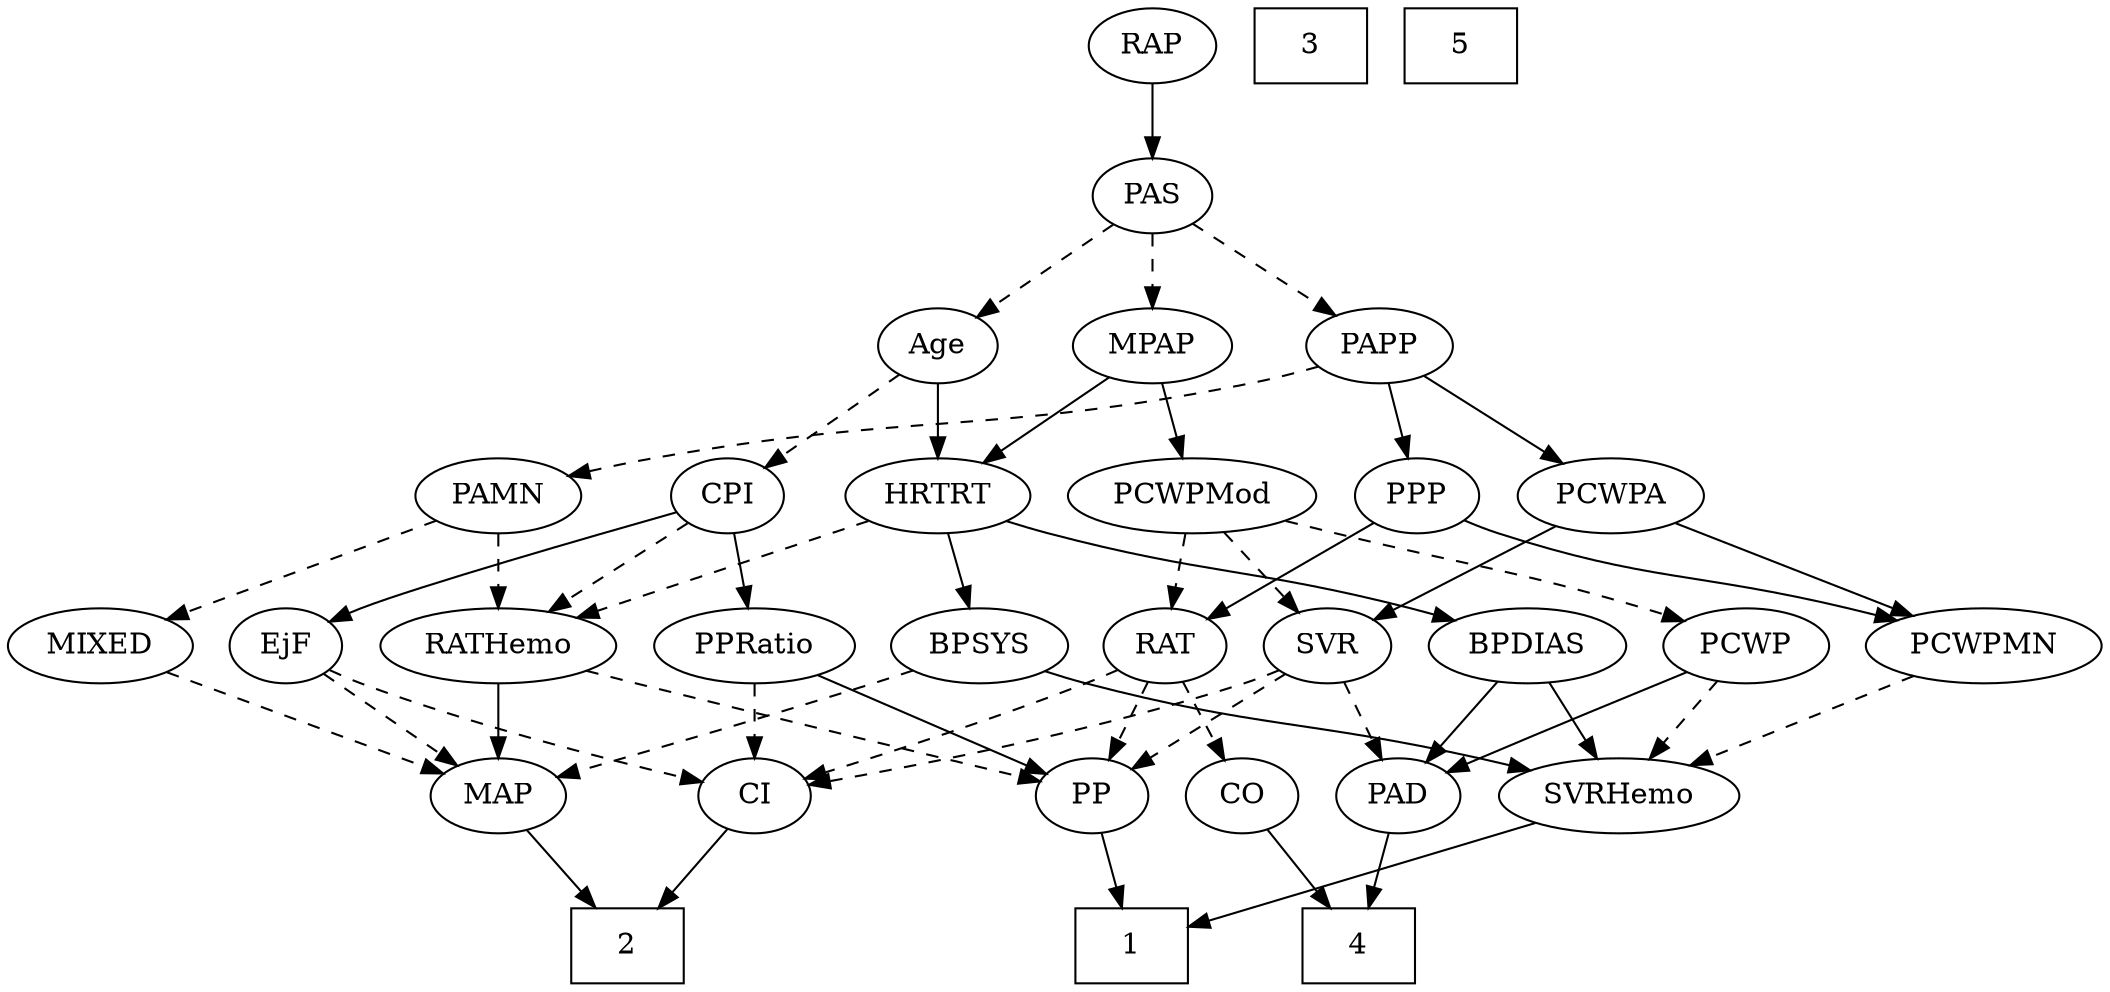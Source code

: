 strict digraph {
	graph [bb="0,0,913.34,468"];
	node [label="\N"];
	1	[height=0.5,
		pos="486.3,18",
		shape=box,
		width=0.75];
	2	[height=0.5,
		pos="273.3,18",
		shape=box,
		width=0.75];
	3	[height=0.5,
		pos="572.3,450",
		shape=box,
		width=0.75];
	4	[height=0.5,
		pos="595.3,18",
		shape=box,
		width=0.75];
	5	[height=0.5,
		pos="644.3,450",
		shape=box,
		width=0.75];
	Age	[height=0.5,
		pos="404.3,306",
		width=0.75];
	CPI	[height=0.5,
		pos="315.3,234",
		width=0.75];
	Age -> CPI	[pos="e,332.26,248.35 387.56,291.83 374.22,281.34 355.33,266.49 340.22,254.6",
		style=dashed];
	HRTRT	[height=0.5,
		pos="404.3,234",
		width=1.1013];
	Age -> HRTRT	[pos="e,404.3,252.1 404.3,287.7 404.3,279.98 404.3,270.71 404.3,262.11",
		style=solid];
	EjF	[height=0.5,
		pos="125.3,162",
		width=0.75];
	MAP	[height=0.5,
		pos="219.3,90",
		width=0.84854];
	EjF -> MAP	[pos="e,201.05,104.58 142.98,147.83 156.98,137.41 176.76,122.68 192.67,110.83",
		style=dashed];
	CI	[height=0.5,
		pos="326.3,90",
		width=0.75];
	EjF -> CI	[pos="e,301.9,97.754 146.42,150.47 151.25,148.21 156.41,145.93 161.3,144 205.68,126.48 258.4,110.33 292.09,100.57",
		style=dashed];
	RAP	[height=0.5,
		pos="499.3,450",
		width=0.77632];
	PAS	[height=0.5,
		pos="499.3,378",
		width=0.75];
	RAP -> PAS	[pos="e,499.3,396.1 499.3,431.7 499.3,423.98 499.3,414.71 499.3,406.11",
		style=solid];
	MIXED	[height=0.5,
		pos="40.296,162",
		width=1.1193];
	MIXED -> MAP	[pos="e,194.6,100.66 69.855,149.44 101.58,137.04 151.89,117.36 185.25,104.31",
		style=dashed];
	MPAP	[height=0.5,
		pos="499.3,306",
		width=0.97491];
	PCWPMod	[height=0.5,
		pos="514.3,234",
		width=1.4443];
	MPAP -> PCWPMod	[pos="e,510.59,252.28 502.93,288.05 504.6,280.26 506.62,270.82 508.49,262.08",
		style=solid];
	MPAP -> HRTRT	[pos="e,424.15,249.63 480.07,290.83 466.35,280.72 447.67,266.96 432.3,255.63",
		style=solid];
	BPSYS	[height=0.5,
		pos="421.3,162",
		width=1.0471];
	SVRHemo	[height=0.5,
		pos="711.3,90",
		width=1.3902];
	BPSYS -> SVRHemo	[pos="e,674.29,102.2 449.9,149.86 455.92,147.74 462.28,145.67 468.3,144 548.6,121.76 571.29,127.55 652.3,108 656.32,107.03 660.48,105.96 \
664.64,104.85",
		style=solid];
	BPSYS -> MAP	[pos="e,245.32,99.606 392.63,150.27 386.9,148.17 380.91,145.99 375.3,144 334.18,129.42 286.7,113.41 255.02,102.84",
		style=dashed];
	PAD	[height=0.5,
		pos="614.3,90",
		width=0.79437];
	PAD -> 4	[pos="e,599.99,36.275 609.7,72.055 607.58,64.261 605.02,54.822 602.65,46.079",
		style=solid];
	CO	[height=0.5,
		pos="540.3,90",
		width=0.75];
	CO -> 4	[pos="e,581.84,36.127 552.23,73.811 559.04,65.141 567.76,54.052 575.56,44.12",
		style=solid];
	PAS -> Age	[pos="e,421.93,319.99 481.87,364.16 467.37,353.47 446.5,338.1 430.07,325.99",
		style=dashed];
	PAS -> MPAP	[pos="e,499.3,324.1 499.3,359.7 499.3,351.98 499.3,342.71 499.3,334.11",
		style=dashed];
	PAPP	[height=0.5,
		pos="597.3,306",
		width=0.88464];
	PAS -> PAPP	[pos="e,578.1,320.71 517.27,364.16 531.95,353.67 552.95,338.68 569.75,326.68",
		style=dashed];
	PAMN	[height=0.5,
		pos="219.3,234",
		width=1.011];
	PAMN -> MIXED	[pos="e,69.691,174.5 191.72,222.22 161.64,210.45 113.26,191.53 79.295,178.25",
		style=dashed];
	RATHemo	[height=0.5,
		pos="219.3,162",
		width=1.3721];
	PAMN -> RATHemo	[pos="e,219.3,180.1 219.3,215.7 219.3,207.98 219.3,198.71 219.3,190.11",
		style=dashed];
	RATHemo -> MAP	[pos="e,219.3,108.1 219.3,143.7 219.3,135.98 219.3,126.71 219.3,118.11",
		style=solid];
	PP	[height=0.5,
		pos="468.3,90",
		width=0.75];
	RATHemo -> PP	[pos="e,443.84,97.664 256.4,150.04 263.34,148.01 270.54,145.93 277.3,144 331.9,128.42 395.45,110.91 433.74,100.43",
		style=dashed];
	CPI -> EjF	[pos="e,146.44,173.46 291.72,225.04 251.71,211.52 173.67,185.03 161.3,180 159.47,179.26 157.61,178.47 155.73,177.66",
		style=solid];
	CPI -> RATHemo	[pos="e,240.48,178.45 297.69,220.16 284.08,210.24 264.93,196.27 248.97,184.63",
		style=dashed];
	PPRatio	[height=0.5,
		pos="326.3,162",
		width=1.1013];
	CPI -> PPRatio	[pos="e,323.58,180.28 317.96,216.05 319.17,208.35 320.64,199.03 322,190.36",
		style=solid];
	RAT	[height=0.5,
		pos="504.3,162",
		width=0.75827];
	RAT -> CO	[pos="e,531.99,107.15 512.65,144.76 517.01,136.28 522.44,125.71 527.34,116.2",
		style=dashed];
	RAT -> PP	[pos="e,476.6,107.15 495.95,144.76 491.58,136.28 486.15,125.71 481.26,116.2",
		style=dashed];
	RAT -> CI	[pos="e,349.65,99.038 483.11,150.63 478.28,148.37 473.14,146.04 468.3,144 431.43,128.45 388.25,112.67 359.28,102.42",
		style=dashed];
	SVR	[height=0.5,
		pos="577.3,162",
		width=0.77632];
	SVR -> PAD	[pos="e,605.5,107.63 585.88,144.76 590.3,136.4 595.79,126.02 600.76,116.61",
		style=dashed];
	SVR -> PP	[pos="e,487.34,103.23 558.06,148.65 540.78,137.55 515.22,121.13 495.79,108.65",
		style=dashed];
	SVR -> CI	[pos="e,352.12,95.761 555.66,150.24 550.69,147.99 545.37,145.78 540.3,144 479.06,122.56 405.08,106.28 362.09,97.719",
		style=dashed];
	PCWPMod -> RAT	[pos="e,506.74,180.1 511.82,215.7 510.72,207.98 509.4,198.71 508.17,190.11",
		style=dashed];
	PCWPMod -> SVR	[pos="e,563.76,178.04 529.23,216.41 537.5,207.22 547.89,195.67 556.9,185.66",
		style=dashed];
	PCWP	[height=0.5,
		pos="760.3,162",
		width=0.97491];
	PCWPMod -> PCWP	[pos="e,733.48,173.94 553.31,221.99 560.61,219.97 568.18,217.9 575.3,216 637.78,199.32 654.69,199.69 716.3,180 718.84,179.19 721.45,178.3 \
724.07,177.38",
		style=dashed];
	PCWPA	[height=0.5,
		pos="698.3,234",
		width=1.1555];
	PCWPA -> SVR	[pos="e,597.54,174.71 674.39,219.17 654.83,207.86 627.1,191.81 606.28,179.77",
		style=solid];
	PCWPMN	[height=0.5,
		pos="863.3,162",
		width=1.3902];
	PCWPA -> PCWPMN	[pos="e,832.08,176.24 727.04,220.81 753.53,209.57 793.13,192.77 822.82,180.17",
		style=solid];
	PCWPMN -> SVRHemo	[pos="e,740.89,104.63 833.63,147.34 809.78,136.35 776.07,120.83 750.08,108.86",
		style=dashed];
	SVRHemo -> 1	[pos="e,513.38,27.427 674.65,77.597 632.89,64.606 565.03,43.494 523.17,30.473",
		style=solid];
	BPDIAS	[height=0.5,
		pos="665.3,162",
		width=1.1735];
	BPDIAS -> PAD	[pos="e,625.94,106.99 653.21,144.41 646.83,135.66 638.89,124.75 631.84,115.08",
		style=solid];
	BPDIAS -> SVRHemo	[pos="e,700.15,107.96 676.2,144.41 681.67,136.08 688.43,125.8 694.55,116.49",
		style=solid];
	MAP -> 2	[pos="e,259.96,36.292 231.55,73.116 238.1,64.63 246.31,53.981 253.72,44.38",
		style=solid];
	PP -> 1	[pos="e,481.85,36.275 472.65,72.055 474.66,64.261 477.09,54.822 479.33,46.079",
		style=solid];
	PPP	[height=0.5,
		pos="611.3,234",
		width=0.75];
	PPP -> RAT	[pos="e,523.08,175.29 592.66,220.81 575.81,209.78 550.78,193.41 531.66,180.9",
		style=solid];
	PPP -> PCWPMN	[pos="e,825.93,174.1 631.92,222.33 636.87,220.03 642.2,217.76 647.3,216 714.95,192.58 734.99,197.92 804.3,180 808.13,179.01 812.1,177.95 \
816.08,176.85",
		style=solid];
	PPRatio -> PP	[pos="e,447.05,101.47 352.34,148.16 376.48,136.26 412.4,118.56 437.85,106.01",
		style=solid];
	PPRatio -> CI	[pos="e,326.3,108.1 326.3,143.7 326.3,135.98 326.3,126.71 326.3,118.11",
		style=dashed];
	PCWP -> PAD	[pos="e,636.31,101.56 735.53,149.13 710.75,137.24 672.55,118.93 645.66,106.04",
		style=solid];
	PCWP -> SVRHemo	[pos="e,722.94,107.63 748.93,144.76 742.96,136.23 735.5,125.58 728.81,116.02",
		style=dashed];
	CI -> 2	[pos="e,286.52,36.461 314.53,73.465 308.12,64.991 300.01,54.286 292.69,44.613",
		style=solid];
	PAPP -> PAMN	[pos="e,249.31,244.4 570.9,295.71 562.19,292.91 552.41,290.04 543.3,288 427.74,262.13 395.22,276.2 279.3,252 272.67,250.62 265.71,248.9 \
258.97,247.09",
		style=dashed];
	PAPP -> PCWPA	[pos="e,677.14,249.66 616.77,291.5 631.51,281.29 652.01,267.08 668.77,255.46",
		style=solid];
	PAPP -> PPP	[pos="e,607.84,252.28 600.69,288.05 602.23,280.35 604.09,271.03 605.82,262.36",
		style=solid];
	HRTRT -> BPSYS	[pos="e,417.1,180.28 408.41,216.05 410.3,208.26 412.6,198.82 414.72,190.08",
		style=solid];
	HRTRT -> RATHemo	[pos="e,252.38,175.52 374.57,221.75 344.04,210.2 296.24,192.11 261.74,179.06",
		style=dashed];
	HRTRT -> BPDIAS	[pos="e,633.62,174.11 434.18,222.03 440.46,219.89 447.06,217.77 453.3,216 523.82,195.95 543.65,199.62 614.3,180 617.44,179.13 620.68,178.17 \
623.93,177.18",
		style=solid];
}
